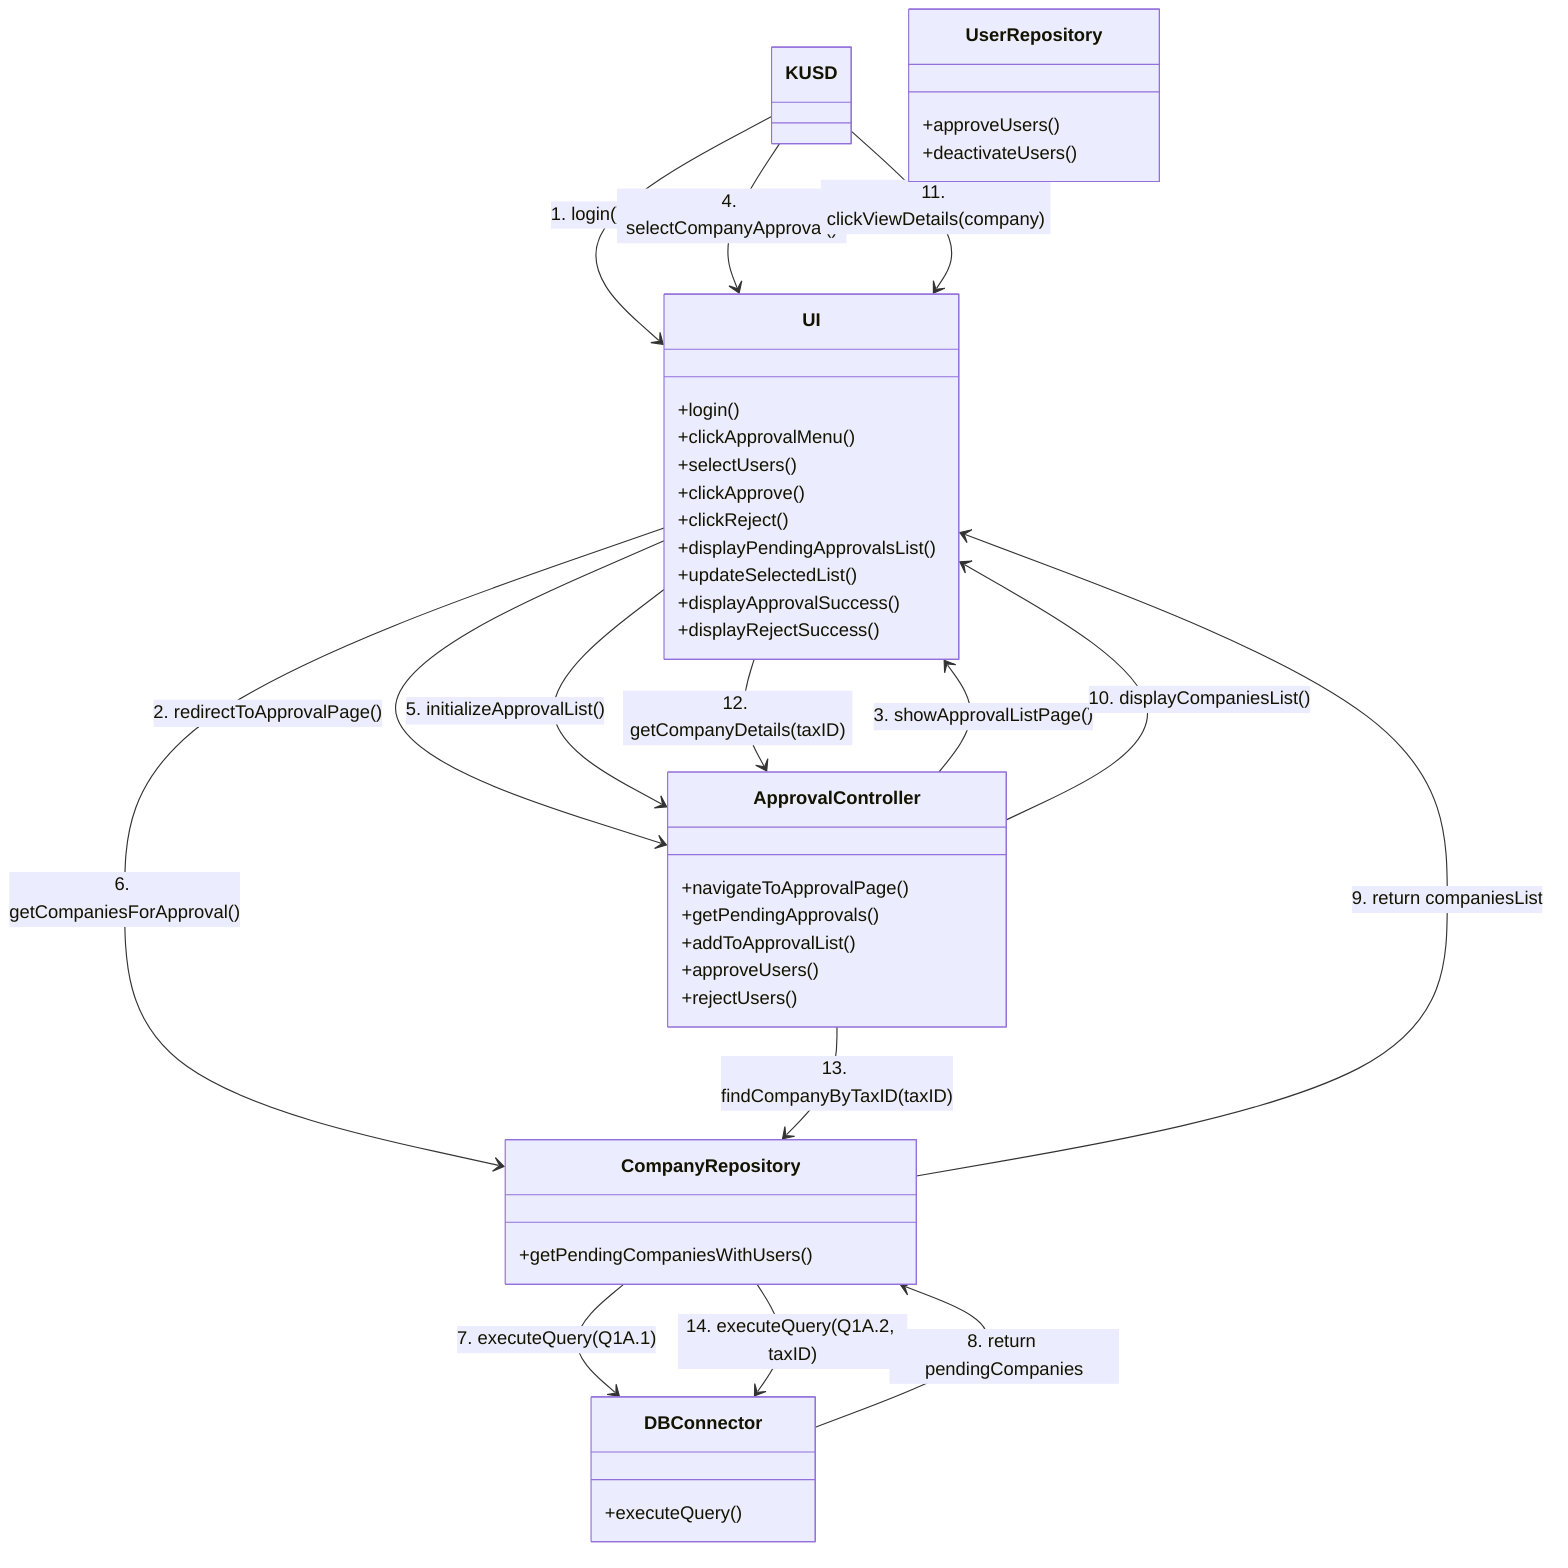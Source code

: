 classDiagram
KUSD --> UI : 1. login()
UI --> ApprovalController : 2. redirectToApprovalPage()
ApprovalController --> UI : 3. showApprovalListPage()

KUSD --> UI : 4. selectCompanyApproval()
UI --> ApprovalController : 5. initializeApprovalList()
UI --> CompanyRepository : 6. getCompaniesForApproval()
CompanyRepository --> DBConnector : 7. executeQuery(Q1A.1)
DBConnector --> CompanyRepository : 8. return pendingCompanies
CompanyRepository --> UI : 9. return companiesList
ApprovalController --> UI : 10. displayCompaniesList()

KUSD --> UI : 11. clickViewDetails(company)
UI --> ApprovalController : 12. getCompanyDetails(taxID)
ApprovalController --> CompanyRepository : 13. findCompanyByTaxID(taxID)
CompanyRepository --> DBConnector : 14. executeQuery(Q1A.2, taxID)


    class KUSD {

    }

    class UI{
        +login()
        +clickApprovalMenu()
        +selectUsers()
        +clickApprove()
        +clickReject()
        +displayPendingApprovalsList()
        +updateSelectedList()
        +displayApprovalSuccess()
        +displayRejectSuccess()
    }

    class ApprovalController{
        +navigateToApprovalPage()
        +getPendingApprovals()
        +addToApprovalList()
        +approveUsers()
        +rejectUsers()
    }

    class UserRepository{
        +approveUsers()
        +deactivateUsers()
    }

    class CompanyRepository{
        +getPendingCompaniesWithUsers()
    }

    class DBConnector{
        +executeQuery()
    }